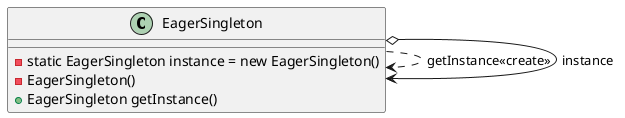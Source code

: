 @startuml
class EagerSingleton {
- static EagerSingleton instance = new EagerSingleton()
- EagerSingleton()
+ EagerSingleton getInstance()
}
EagerSingleton ..> EagerSingleton : getInstance<<create>>
EagerSingleton o--> EagerSingleton : instance
@enduml
